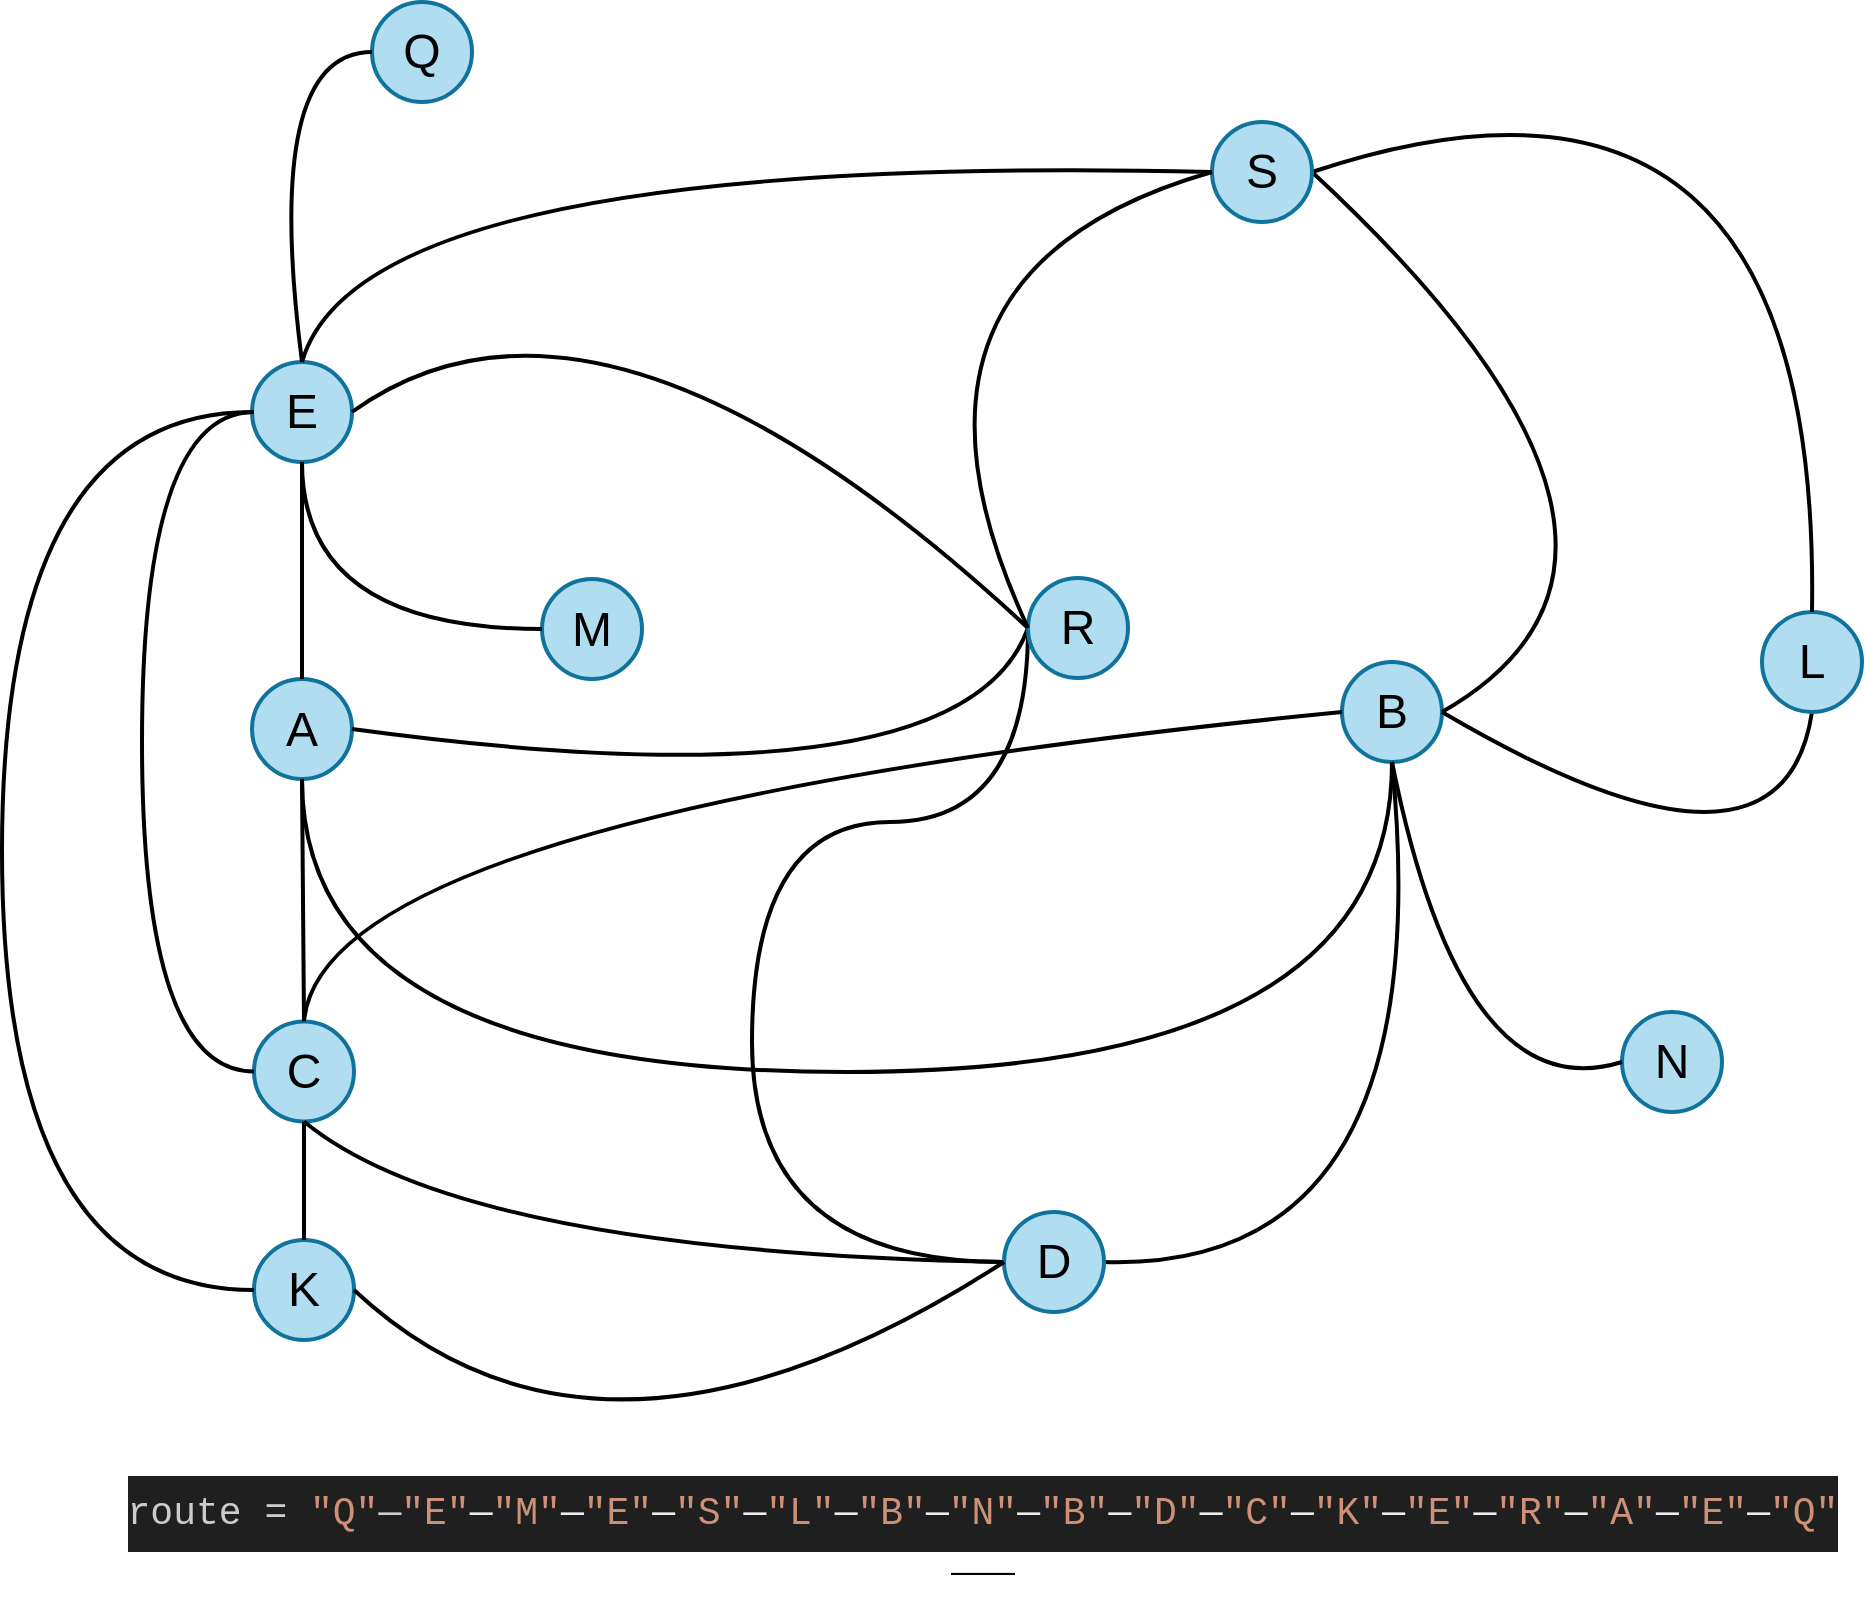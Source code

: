 <mxfile version="20.8.16" type="device"><diagram name="Page-1" id="nDtBrcgCDiRemtmiupXQ"><mxGraphModel dx="1294" dy="812" grid="1" gridSize="10" guides="1" tooltips="1" connect="1" arrows="0" fold="1" page="1" pageScale="1" pageWidth="1400" pageHeight="850" math="0" shadow="0"><root><mxCell id="0"/><mxCell id="1" parent="0"/><mxCell id="1v5KIrWWykETXtv80A_H-42" value="&lt;div style=&quot;background-color: rgb(31, 31, 31); font-family: &amp;quot;Liga Menlo&amp;quot;, &amp;quot;Source Code Pro&amp;quot;, &amp;quot;JetBrains Mono&amp;quot;, &amp;quot;Rec Mono Normal&amp;quot;, Consolas, &amp;quot;Courier New&amp;quot;, monospace; line-height: 201%; font-size: 19px;&quot;&gt;&lt;span style=&quot;color: rgb(204, 204, 204);&quot;&gt;route = &lt;/span&gt;&lt;font color=&quot;#ce9178&quot;&gt;&quot;Q&quot;&lt;/font&gt;&lt;font color=&quot;#cccccc&quot;&gt;—&lt;/font&gt;&lt;span style=&quot;color: rgb(206, 145, 120);&quot;&gt;&quot;E&quot;&lt;/span&gt;&lt;font color=&quot;#ebebeb&quot;&gt;—&lt;/font&gt;&lt;span style=&quot;color: rgb(206, 145, 120);&quot;&gt;&quot;M&quot;&lt;/span&gt;&lt;font color=&quot;#eeeeee&quot;&gt;—&lt;/font&gt;&lt;span style=&quot;color: rgb(206, 145, 120);&quot;&gt;&quot;E&quot;&lt;/span&gt;&lt;font color=&quot;#eeeeee&quot;&gt;—&lt;/font&gt;&lt;span style=&quot;color: rgb(206, 145, 120);&quot;&gt;&quot;S&quot;&lt;/span&gt;&lt;font color=&quot;#eeeeee&quot;&gt;—&lt;/font&gt;&lt;span style=&quot;color: rgb(206, 145, 120);&quot;&gt;&quot;L&quot;&lt;/span&gt;&lt;font color=&quot;#eeeeee&quot;&gt;—&lt;/font&gt;&lt;span style=&quot;color: rgb(206, 145, 120);&quot;&gt;&quot;B&quot;&lt;/span&gt;&lt;font color=&quot;#eeeeee&quot;&gt;—&lt;/font&gt;&lt;span style=&quot;color: rgb(206, 145, 120);&quot;&gt;&quot;N&quot;&lt;/span&gt;&lt;font color=&quot;#eeeeee&quot;&gt;—&lt;/font&gt;&lt;span style=&quot;color: rgb(206, 145, 120);&quot;&gt;&quot;B&quot;&lt;/span&gt;&lt;font color=&quot;#eeeeee&quot;&gt;—&lt;/font&gt;&lt;span style=&quot;color: rgb(206, 145, 120);&quot;&gt;&quot;D&quot;&lt;/span&gt;&lt;font color=&quot;#eeeeee&quot;&gt;—&lt;/font&gt;&lt;span style=&quot;color: rgb(206, 145, 120);&quot;&gt;&quot;C&quot;&lt;/span&gt;&lt;font color=&quot;#eeeeee&quot;&gt;—&lt;/font&gt;&lt;span style=&quot;color: rgb(206, 145, 120);&quot;&gt;&quot;K&quot;&lt;/span&gt;&lt;font color=&quot;#eeeeee&quot;&gt;—&lt;/font&gt;&lt;span style=&quot;color: rgb(206, 145, 120);&quot;&gt;&quot;E&quot;&lt;/span&gt;&lt;font color=&quot;#eeeeee&quot;&gt;—&lt;/font&gt;&lt;span style=&quot;color: rgb(206, 145, 120);&quot;&gt;&quot;R&quot;&lt;/span&gt;&lt;font color=&quot;#eeeeee&quot;&gt;—&lt;/font&gt;&lt;span style=&quot;color: rgb(206, 145, 120);&quot;&gt;&quot;A&quot;&lt;/span&gt;&lt;font color=&quot;#eeeeee&quot;&gt;—&lt;/font&gt;&lt;span style=&quot;color: rgb(206, 145, 120);&quot;&gt;&quot;E&quot;&lt;/span&gt;&lt;font color=&quot;#eeeeee&quot;&gt;—&lt;/font&gt;&lt;span style=&quot;color: rgb(206, 145, 120);&quot;&gt;&quot;Q&quot;&lt;/span&gt;&lt;/div&gt;——" style="text;html=1;align=center;verticalAlign=middle;resizable=0;points=[];autosize=1;strokeColor=none;fillColor=none;fontSize=16;rounded=0;" vertex="1" parent="1"><mxGeometry x="244.995" y="769.996" width="880" height="70" as="geometry"/></mxCell><mxCell id="1v5KIrWWykETXtv80A_H-58" value="" style="group;rounded=0;" vertex="1" connectable="0" parent="1"><mxGeometry x="195" y="40" width="930" height="669" as="geometry"/></mxCell><mxCell id="6YjQ9PaG3rsYh3A24sNL-1" value="&lt;font style=&quot;font-size: 24px;&quot;&gt;A&lt;/font&gt;" style="ellipse;whiteSpace=wrap;html=1;resizeWidth=1;resizeHeight=0;resizable=1;fixedWidth=0;autosize=1;backgroundOutline=0;perimeterSpacing=0;strokeWidth=2;labelPadding=10;enumerate=0;comic=0;fillColor=#b1ddf0;strokeColor=#10739e;shadow=0;spacingTop=0;spacing=7;rounded=0;" parent="1v5KIrWWykETXtv80A_H-58" vertex="1"><mxGeometry x="125" y="338.5" width="50" height="50" as="geometry"/></mxCell><mxCell id="1v5KIrWWykETXtv80A_H-57" style="edgeStyle=orthogonalEdgeStyle;curved=1;sketch=0;orthogonalLoop=1;jettySize=auto;html=1;exitX=0.5;exitY=1;exitDx=0;exitDy=0;entryX=0.5;entryY=1;entryDx=0;entryDy=0;shadow=0;strokeColor=default;strokeWidth=2;fontFamily=Helvetica;fontSize=19;fontColor=#EEEEEE;endArrow=none;endFill=0;elbow=vertical;rounded=0;" edge="1" parent="1v5KIrWWykETXtv80A_H-58" source="6YjQ9PaG3rsYh3A24sNL-4" target="6YjQ9PaG3rsYh3A24sNL-1"><mxGeometry relative="1" as="geometry"><Array as="points"><mxPoint x="695" y="535"/><mxPoint x="150" y="535"/></Array></mxGeometry></mxCell><mxCell id="6YjQ9PaG3rsYh3A24sNL-4" value="&lt;font style=&quot;font-size: 24px;&quot;&gt;B&lt;/font&gt;" style="ellipse;whiteSpace=wrap;html=1;resizeWidth=1;resizeHeight=0;resizable=1;fixedWidth=0;autosize=1;backgroundOutline=0;perimeterSpacing=0;strokeWidth=2;labelPadding=10;enumerate=0;comic=0;fillColor=#b1ddf0;strokeColor=#10739e;shadow=0;spacingTop=0;spacing=7;rounded=0;" parent="1v5KIrWWykETXtv80A_H-58" vertex="1"><mxGeometry x="670" y="330" width="50" height="50" as="geometry"/></mxCell><mxCell id="6YjQ9PaG3rsYh3A24sNL-17" style="edgeStyle=none;orthogonalLoop=1;jettySize=auto;html=1;exitX=0.5;exitY=0;exitDx=0;exitDy=0;entryX=0;entryY=0.5;entryDx=0;entryDy=0;fontSize=14;curved=1;strokeWidth=2;endArrow=none;endFill=0;rounded=0;" parent="1v5KIrWWykETXtv80A_H-58" source="6YjQ9PaG3rsYh3A24sNL-5" target="6YjQ9PaG3rsYh3A24sNL-4" edge="1"><mxGeometry relative="1" as="geometry"><Array as="points"><mxPoint x="160" y="405"/></Array></mxGeometry></mxCell><mxCell id="6YjQ9PaG3rsYh3A24sNL-5" value="&lt;font style=&quot;font-size: 24px;&quot;&gt;C&lt;/font&gt;" style="ellipse;whiteSpace=wrap;html=1;resizeWidth=1;resizeHeight=0;resizable=1;fixedWidth=0;autosize=1;backgroundOutline=0;perimeterSpacing=0;strokeWidth=2;labelPadding=10;enumerate=0;comic=0;fillColor=#b1ddf0;strokeColor=#10739e;shadow=0;spacingTop=0;spacing=7;rounded=0;" parent="1v5KIrWWykETXtv80A_H-58" vertex="1"><mxGeometry x="126" y="509.75" width="50" height="50" as="geometry"/></mxCell><mxCell id="6YjQ9PaG3rsYh3A24sNL-8" style="orthogonalLoop=1;jettySize=auto;html=1;exitX=0.5;exitY=1;exitDx=0;exitDy=0;entryX=0.5;entryY=0;entryDx=0;entryDy=0;fontSize=14;endArrow=none;endFill=0;strokeWidth=2;curved=1;rounded=0;" parent="1v5KIrWWykETXtv80A_H-58" source="6YjQ9PaG3rsYh3A24sNL-1" target="6YjQ9PaG3rsYh3A24sNL-5" edge="1"><mxGeometry relative="1" as="geometry"/></mxCell><mxCell id="6YjQ9PaG3rsYh3A24sNL-9" value="&lt;font style=&quot;font-size: 24px;&quot;&gt;E&lt;/font&gt;" style="ellipse;whiteSpace=wrap;html=1;resizeWidth=1;resizeHeight=0;resizable=1;fixedWidth=0;autosize=1;backgroundOutline=0;perimeterSpacing=0;strokeWidth=2;labelPadding=10;enumerate=0;comic=0;fillColor=#b1ddf0;strokeColor=#10739e;shadow=0;spacingTop=0;spacing=7;rounded=0;" parent="1v5KIrWWykETXtv80A_H-58" vertex="1"><mxGeometry x="125" y="180" width="50" height="50" as="geometry"/></mxCell><mxCell id="6YjQ9PaG3rsYh3A24sNL-10" style="edgeStyle=none;orthogonalLoop=1;jettySize=auto;html=1;exitX=0.5;exitY=0;exitDx=0;exitDy=0;entryX=0.5;entryY=1;entryDx=0;entryDy=0;fontSize=14;curved=1;strokeWidth=2;endArrow=none;endFill=0;rounded=0;" parent="1v5KIrWWykETXtv80A_H-58" source="6YjQ9PaG3rsYh3A24sNL-1" target="6YjQ9PaG3rsYh3A24sNL-9" edge="1"><mxGeometry relative="1" as="geometry"/></mxCell><mxCell id="6YjQ9PaG3rsYh3A24sNL-19" style="edgeStyle=orthogonalEdgeStyle;rounded=0;orthogonalLoop=1;jettySize=auto;html=1;exitX=0;exitY=0.5;exitDx=0;exitDy=0;fontSize=14;curved=1;strokeWidth=2;endArrow=none;endFill=0;" parent="1v5KIrWWykETXtv80A_H-58" source="6YjQ9PaG3rsYh3A24sNL-5" edge="1"><mxGeometry relative="1" as="geometry"><mxPoint x="126" y="205" as="targetPoint"/><Array as="points"><mxPoint x="70" y="535"/><mxPoint x="70" y="205"/></Array></mxGeometry></mxCell><mxCell id="6YjQ9PaG3rsYh3A24sNL-14" style="edgeStyle=none;orthogonalLoop=1;jettySize=auto;html=1;exitX=1;exitY=0.5;exitDx=0;exitDy=0;entryX=0.5;entryY=1;entryDx=0;entryDy=0;fontSize=14;curved=1;strokeWidth=2;endArrow=none;endFill=0;rounded=0;" parent="1v5KIrWWykETXtv80A_H-58" source="6YjQ9PaG3rsYh3A24sNL-4" target="6YjQ9PaG3rsYh3A24sNL-13" edge="1"><mxGeometry relative="1" as="geometry"><Array as="points"><mxPoint x="890" y="455"/></Array></mxGeometry></mxCell><mxCell id="6YjQ9PaG3rsYh3A24sNL-12" style="edgeStyle=none;orthogonalLoop=1;jettySize=auto;html=1;exitX=0.5;exitY=1;exitDx=0;exitDy=0;entryX=1;entryY=0.5;entryDx=0;entryDy=0;fontSize=14;curved=1;strokeWidth=2;endArrow=none;endFill=0;rounded=0;" parent="1v5KIrWWykETXtv80A_H-58" source="6YjQ9PaG3rsYh3A24sNL-4" target="6YjQ9PaG3rsYh3A24sNL-11" edge="1"><mxGeometry relative="1" as="geometry"><Array as="points"><mxPoint x="720" y="635"/></Array></mxGeometry></mxCell><mxCell id="6YjQ9PaG3rsYh3A24sNL-18" style="edgeStyle=none;orthogonalLoop=1;jettySize=auto;html=1;exitX=0.5;exitY=1;exitDx=0;exitDy=0;fontSize=14;curved=1;strokeWidth=2;endArrow=none;endFill=0;entryX=0;entryY=0.5;entryDx=0;entryDy=0;rounded=0;" parent="1v5KIrWWykETXtv80A_H-58" source="6YjQ9PaG3rsYh3A24sNL-5" target="6YjQ9PaG3rsYh3A24sNL-11" edge="1"><mxGeometry relative="1" as="geometry"><mxPoint x="620" y="545" as="targetPoint"/><Array as="points"><mxPoint x="230" y="625"/></Array></mxGeometry></mxCell><mxCell id="6YjQ9PaG3rsYh3A24sNL-13" value="&lt;font style=&quot;font-size: 24px;&quot;&gt;L&lt;/font&gt;" style="ellipse;whiteSpace=wrap;html=1;resizeWidth=1;resizeHeight=0;resizable=1;fixedWidth=0;autosize=1;backgroundOutline=0;perimeterSpacing=0;strokeWidth=2;labelPadding=10;enumerate=0;comic=0;fillColor=#b1ddf0;strokeColor=#10739e;shadow=0;spacingTop=0;spacing=7;rounded=0;" parent="1v5KIrWWykETXtv80A_H-58" vertex="1"><mxGeometry x="880" y="305" width="50" height="50" as="geometry"/></mxCell><mxCell id="6YjQ9PaG3rsYh3A24sNL-15" value="&lt;font style=&quot;font-size: 24px;&quot;&gt;N&lt;/font&gt;" style="ellipse;whiteSpace=wrap;html=1;resizeWidth=1;resizeHeight=0;resizable=1;fixedWidth=0;autosize=1;backgroundOutline=0;perimeterSpacing=0;strokeWidth=2;labelPadding=10;enumerate=0;comic=0;fillColor=#b1ddf0;strokeColor=#10739e;shadow=0;spacingTop=0;spacing=7;rounded=0;" parent="1v5KIrWWykETXtv80A_H-58" vertex="1"><mxGeometry x="810" y="505" width="50" height="50" as="geometry"/></mxCell><mxCell id="6YjQ9PaG3rsYh3A24sNL-16" style="edgeStyle=none;orthogonalLoop=1;jettySize=auto;html=1;exitX=0.5;exitY=1;exitDx=0;exitDy=0;entryX=0;entryY=0.5;entryDx=0;entryDy=0;fontSize=14;strokeWidth=2;curved=1;endArrow=none;endFill=0;rounded=0;" parent="1v5KIrWWykETXtv80A_H-58" source="6YjQ9PaG3rsYh3A24sNL-4" target="6YjQ9PaG3rsYh3A24sNL-15" edge="1"><mxGeometry relative="1" as="geometry"><Array as="points"><mxPoint x="730" y="555"/></Array></mxGeometry></mxCell><mxCell id="6YjQ9PaG3rsYh3A24sNL-20" value="&lt;font style=&quot;font-size: 24px;&quot;&gt;K&lt;/font&gt;" style="ellipse;whiteSpace=wrap;html=1;resizeWidth=1;resizeHeight=0;resizable=1;fixedWidth=0;autosize=1;backgroundOutline=0;perimeterSpacing=0;strokeWidth=2;labelPadding=10;enumerate=0;comic=0;fillColor=#b1ddf0;strokeColor=#10739e;shadow=0;spacingTop=0;spacing=7;rounded=0;" parent="1v5KIrWWykETXtv80A_H-58" vertex="1"><mxGeometry x="126" y="619" width="50" height="50" as="geometry"/></mxCell><mxCell id="6YjQ9PaG3rsYh3A24sNL-22" style="edgeStyle=orthogonalEdgeStyle;curved=1;rounded=0;orthogonalLoop=1;jettySize=auto;html=1;exitX=0.5;exitY=1;exitDx=0;exitDy=0;entryX=0.5;entryY=0;entryDx=0;entryDy=0;fontSize=14;strokeWidth=2;endArrow=none;endFill=0;" parent="1v5KIrWWykETXtv80A_H-58" source="6YjQ9PaG3rsYh3A24sNL-5" target="6YjQ9PaG3rsYh3A24sNL-20" edge="1"><mxGeometry relative="1" as="geometry"/></mxCell><mxCell id="6YjQ9PaG3rsYh3A24sNL-21" style="edgeStyle=orthogonalEdgeStyle;rounded=0;orthogonalLoop=1;jettySize=auto;html=1;exitX=0;exitY=0.5;exitDx=0;exitDy=0;entryX=0;entryY=0.5;entryDx=0;entryDy=0;fontSize=14;elbow=vertical;shadow=0;strokeColor=default;curved=1;endArrow=none;endFill=0;strokeWidth=2;" parent="1v5KIrWWykETXtv80A_H-58" source="6YjQ9PaG3rsYh3A24sNL-9" target="6YjQ9PaG3rsYh3A24sNL-20" edge="1"><mxGeometry relative="1" as="geometry"><Array as="points"><mxPoint y="205"/><mxPoint y="644"/></Array></mxGeometry></mxCell><mxCell id="6YjQ9PaG3rsYh3A24sNL-27" style="orthogonalLoop=1;jettySize=auto;html=1;exitX=1;exitY=0.5;exitDx=0;exitDy=0;entryX=0.5;entryY=0;entryDx=0;entryDy=0;fontSize=14;strokeWidth=2;curved=1;endArrow=none;endFill=0;rounded=0;" parent="1v5KIrWWykETXtv80A_H-58" source="6YjQ9PaG3rsYh3A24sNL-23" target="6YjQ9PaG3rsYh3A24sNL-13" edge="1"><mxGeometry relative="1" as="geometry"><Array as="points"><mxPoint x="910"/></Array></mxGeometry></mxCell><mxCell id="6YjQ9PaG3rsYh3A24sNL-30" style="orthogonalLoop=1;jettySize=auto;html=1;exitX=1;exitY=0.5;exitDx=0;exitDy=0;entryX=1;entryY=0.5;entryDx=0;entryDy=0;fontSize=14;strokeWidth=2;curved=1;endArrow=none;endFill=0;rounded=0;" parent="1v5KIrWWykETXtv80A_H-58" source="6YjQ9PaG3rsYh3A24sNL-23" target="6YjQ9PaG3rsYh3A24sNL-4" edge="1"><mxGeometry relative="1" as="geometry"><Array as="points"><mxPoint x="860" y="275"/></Array></mxGeometry></mxCell><mxCell id="6YjQ9PaG3rsYh3A24sNL-23" value="&lt;font style=&quot;font-size: 24px;&quot;&gt;S&lt;/font&gt;" style="ellipse;whiteSpace=wrap;html=1;resizeWidth=1;resizeHeight=0;resizable=1;fixedWidth=0;autosize=1;backgroundOutline=0;perimeterSpacing=0;strokeWidth=2;labelPadding=10;enumerate=0;comic=0;fillColor=#b1ddf0;strokeColor=#10739e;shadow=0;spacingTop=0;spacing=7;rounded=0;" parent="1v5KIrWWykETXtv80A_H-58" vertex="1"><mxGeometry x="605" y="60" width="50" height="50" as="geometry"/></mxCell><mxCell id="6YjQ9PaG3rsYh3A24sNL-24" style="orthogonalLoop=1;jettySize=auto;html=1;exitX=0.5;exitY=0;exitDx=0;exitDy=0;entryX=0;entryY=0.5;entryDx=0;entryDy=0;fontSize=14;strokeWidth=2;endArrow=none;endFill=0;curved=1;rounded=0;" parent="1v5KIrWWykETXtv80A_H-58" source="6YjQ9PaG3rsYh3A24sNL-9" target="6YjQ9PaG3rsYh3A24sNL-23" edge="1"><mxGeometry relative="1" as="geometry"><Array as="points"><mxPoint x="180" y="75"/></Array></mxGeometry></mxCell><mxCell id="6YjQ9PaG3rsYh3A24sNL-25" value="&lt;font style=&quot;font-size: 24px;&quot;&gt;Q&lt;/font&gt;" style="ellipse;whiteSpace=wrap;html=1;resizeWidth=1;resizeHeight=0;resizable=1;fixedWidth=0;autosize=1;backgroundOutline=0;perimeterSpacing=0;strokeWidth=2;labelPadding=10;enumerate=0;comic=0;fillColor=#b1ddf0;strokeColor=#10739e;shadow=0;spacingTop=0;spacing=7;rounded=0;" parent="1v5KIrWWykETXtv80A_H-58" vertex="1"><mxGeometry x="185" width="50" height="50" as="geometry"/></mxCell><mxCell id="6YjQ9PaG3rsYh3A24sNL-26" style="edgeStyle=none;orthogonalLoop=1;jettySize=auto;html=1;exitX=0.5;exitY=0;exitDx=0;exitDy=0;entryX=0;entryY=0.5;entryDx=0;entryDy=0;fontSize=14;strokeWidth=2;endArrow=none;endFill=0;curved=1;rounded=0;" parent="1v5KIrWWykETXtv80A_H-58" source="6YjQ9PaG3rsYh3A24sNL-9" target="6YjQ9PaG3rsYh3A24sNL-25" edge="1"><mxGeometry relative="1" as="geometry"><Array as="points"><mxPoint x="130" y="25"/></Array></mxGeometry></mxCell><mxCell id="6YjQ9PaG3rsYh3A24sNL-28" value="&lt;font style=&quot;font-size: 24px;&quot;&gt;M&lt;/font&gt;" style="ellipse;whiteSpace=wrap;html=1;resizeWidth=1;resizeHeight=0;resizable=1;fixedWidth=0;autosize=1;backgroundOutline=0;perimeterSpacing=0;strokeWidth=2;labelPadding=10;enumerate=0;comic=0;fillColor=#b1ddf0;strokeColor=#10739e;shadow=0;spacingTop=0;spacing=7;rounded=0;" parent="1v5KIrWWykETXtv80A_H-58" vertex="1"><mxGeometry x="270" y="288.5" width="50" height="50" as="geometry"/></mxCell><mxCell id="6YjQ9PaG3rsYh3A24sNL-29" style="edgeStyle=orthogonalEdgeStyle;orthogonalLoop=1;jettySize=auto;html=1;exitX=0.5;exitY=1;exitDx=0;exitDy=0;fontSize=14;endArrow=none;endFill=0;strokeWidth=2;curved=1;entryX=0;entryY=0.5;entryDx=0;entryDy=0;rounded=0;" parent="1v5KIrWWykETXtv80A_H-58" source="6YjQ9PaG3rsYh3A24sNL-9" target="6YjQ9PaG3rsYh3A24sNL-28" edge="1"><mxGeometry relative="1" as="geometry"/></mxCell><mxCell id="6YjQ9PaG3rsYh3A24sNL-33" style="edgeStyle=none;orthogonalLoop=1;jettySize=auto;html=1;exitX=0;exitY=0.5;exitDx=0;exitDy=0;entryX=1;entryY=0.5;entryDx=0;entryDy=0;fontSize=14;endArrow=none;endFill=0;curved=1;strokeWidth=2;rounded=0;" parent="1v5KIrWWykETXtv80A_H-58" source="6YjQ9PaG3rsYh3A24sNL-31" target="6YjQ9PaG3rsYh3A24sNL-1" edge="1"><mxGeometry relative="1" as="geometry"><Array as="points"><mxPoint x="480" y="405"/></Array></mxGeometry></mxCell><mxCell id="6YjQ9PaG3rsYh3A24sNL-34" style="edgeStyle=none;orthogonalLoop=1;jettySize=auto;html=1;exitX=0;exitY=0.5;exitDx=0;exitDy=0;entryX=1;entryY=0.5;entryDx=0;entryDy=0;fontSize=14;strokeWidth=2;curved=1;endArrow=none;endFill=0;rounded=0;" parent="1v5KIrWWykETXtv80A_H-58" source="6YjQ9PaG3rsYh3A24sNL-31" target="6YjQ9PaG3rsYh3A24sNL-9" edge="1"><mxGeometry relative="1" as="geometry"><Array as="points"><mxPoint x="300" y="115"/></Array></mxGeometry></mxCell><mxCell id="1v5KIrWWykETXtv80A_H-63" style="edgeStyle=orthogonalEdgeStyle;curved=1;sketch=0;orthogonalLoop=1;jettySize=auto;html=1;exitX=0;exitY=0.5;exitDx=0;exitDy=0;entryX=0;entryY=0.5;entryDx=0;entryDy=0;shadow=0;strokeColor=default;strokeWidth=2;fontFamily=Helvetica;fontSize=19;fontColor=#EEEEEE;endArrow=none;endFill=0;elbow=vertical;" edge="1" parent="1v5KIrWWykETXtv80A_H-58" source="6YjQ9PaG3rsYh3A24sNL-31" target="6YjQ9PaG3rsYh3A24sNL-11"><mxGeometry relative="1" as="geometry"><Array as="points"><mxPoint x="513" y="410"/><mxPoint x="375" y="410"/><mxPoint x="375" y="630"/></Array></mxGeometry></mxCell><mxCell id="6YjQ9PaG3rsYh3A24sNL-31" value="&lt;font style=&quot;font-size: 24px;&quot;&gt;R&lt;/font&gt;" style="ellipse;whiteSpace=wrap;html=1;resizeWidth=1;resizeHeight=0;resizable=1;fixedWidth=0;autosize=1;backgroundOutline=0;perimeterSpacing=0;strokeWidth=2;labelPadding=10;enumerate=0;comic=0;fillColor=#b1ddf0;strokeColor=#10739e;shadow=0;spacingTop=0;spacing=7;rounded=0;" parent="1v5KIrWWykETXtv80A_H-58" vertex="1"><mxGeometry x="513" y="288" width="50" height="50" as="geometry"/></mxCell><mxCell id="6YjQ9PaG3rsYh3A24sNL-32" style="edgeStyle=none;orthogonalLoop=1;jettySize=auto;html=1;exitX=0;exitY=0.5;exitDx=0;exitDy=0;entryX=0;entryY=0.5;entryDx=0;entryDy=0;fontSize=14;strokeWidth=2;endArrow=none;endFill=0;curved=1;rounded=0;" parent="1v5KIrWWykETXtv80A_H-58" source="6YjQ9PaG3rsYh3A24sNL-23" target="6YjQ9PaG3rsYh3A24sNL-31" edge="1"><mxGeometry relative="1" as="geometry"><Array as="points"><mxPoint x="430" y="135"/></Array></mxGeometry></mxCell><mxCell id="6YjQ9PaG3rsYh3A24sNL-11" value="&lt;font style=&quot;font-size: 24px;&quot;&gt;D&lt;/font&gt;" style="ellipse;whiteSpace=wrap;html=1;resizeWidth=1;resizeHeight=0;resizable=1;fixedWidth=0;autosize=1;backgroundOutline=0;perimeterSpacing=0;strokeWidth=2;labelPadding=10;enumerate=0;comic=0;fillColor=#b1ddf0;strokeColor=#10739e;shadow=0;spacingTop=0;spacing=7;rounded=0;" parent="1v5KIrWWykETXtv80A_H-58" vertex="1"><mxGeometry x="501" y="605" width="50" height="50" as="geometry"/></mxCell><mxCell id="6YjQ9PaG3rsYh3A24sNL-35" style="edgeStyle=none;orthogonalLoop=1;jettySize=auto;html=1;exitX=0;exitY=0.5;exitDx=0;exitDy=0;entryX=1;entryY=0.5;entryDx=0;entryDy=0;fontSize=14;strokeWidth=2;endArrow=none;endFill=0;curved=1;startArrow=none;rounded=0;" parent="1v5KIrWWykETXtv80A_H-58" source="6YjQ9PaG3rsYh3A24sNL-11" target="6YjQ9PaG3rsYh3A24sNL-20" edge="1"><mxGeometry relative="1" as="geometry"><Array as="points"><mxPoint x="300" y="760"/></Array></mxGeometry></mxCell></root></mxGraphModel></diagram></mxfile>